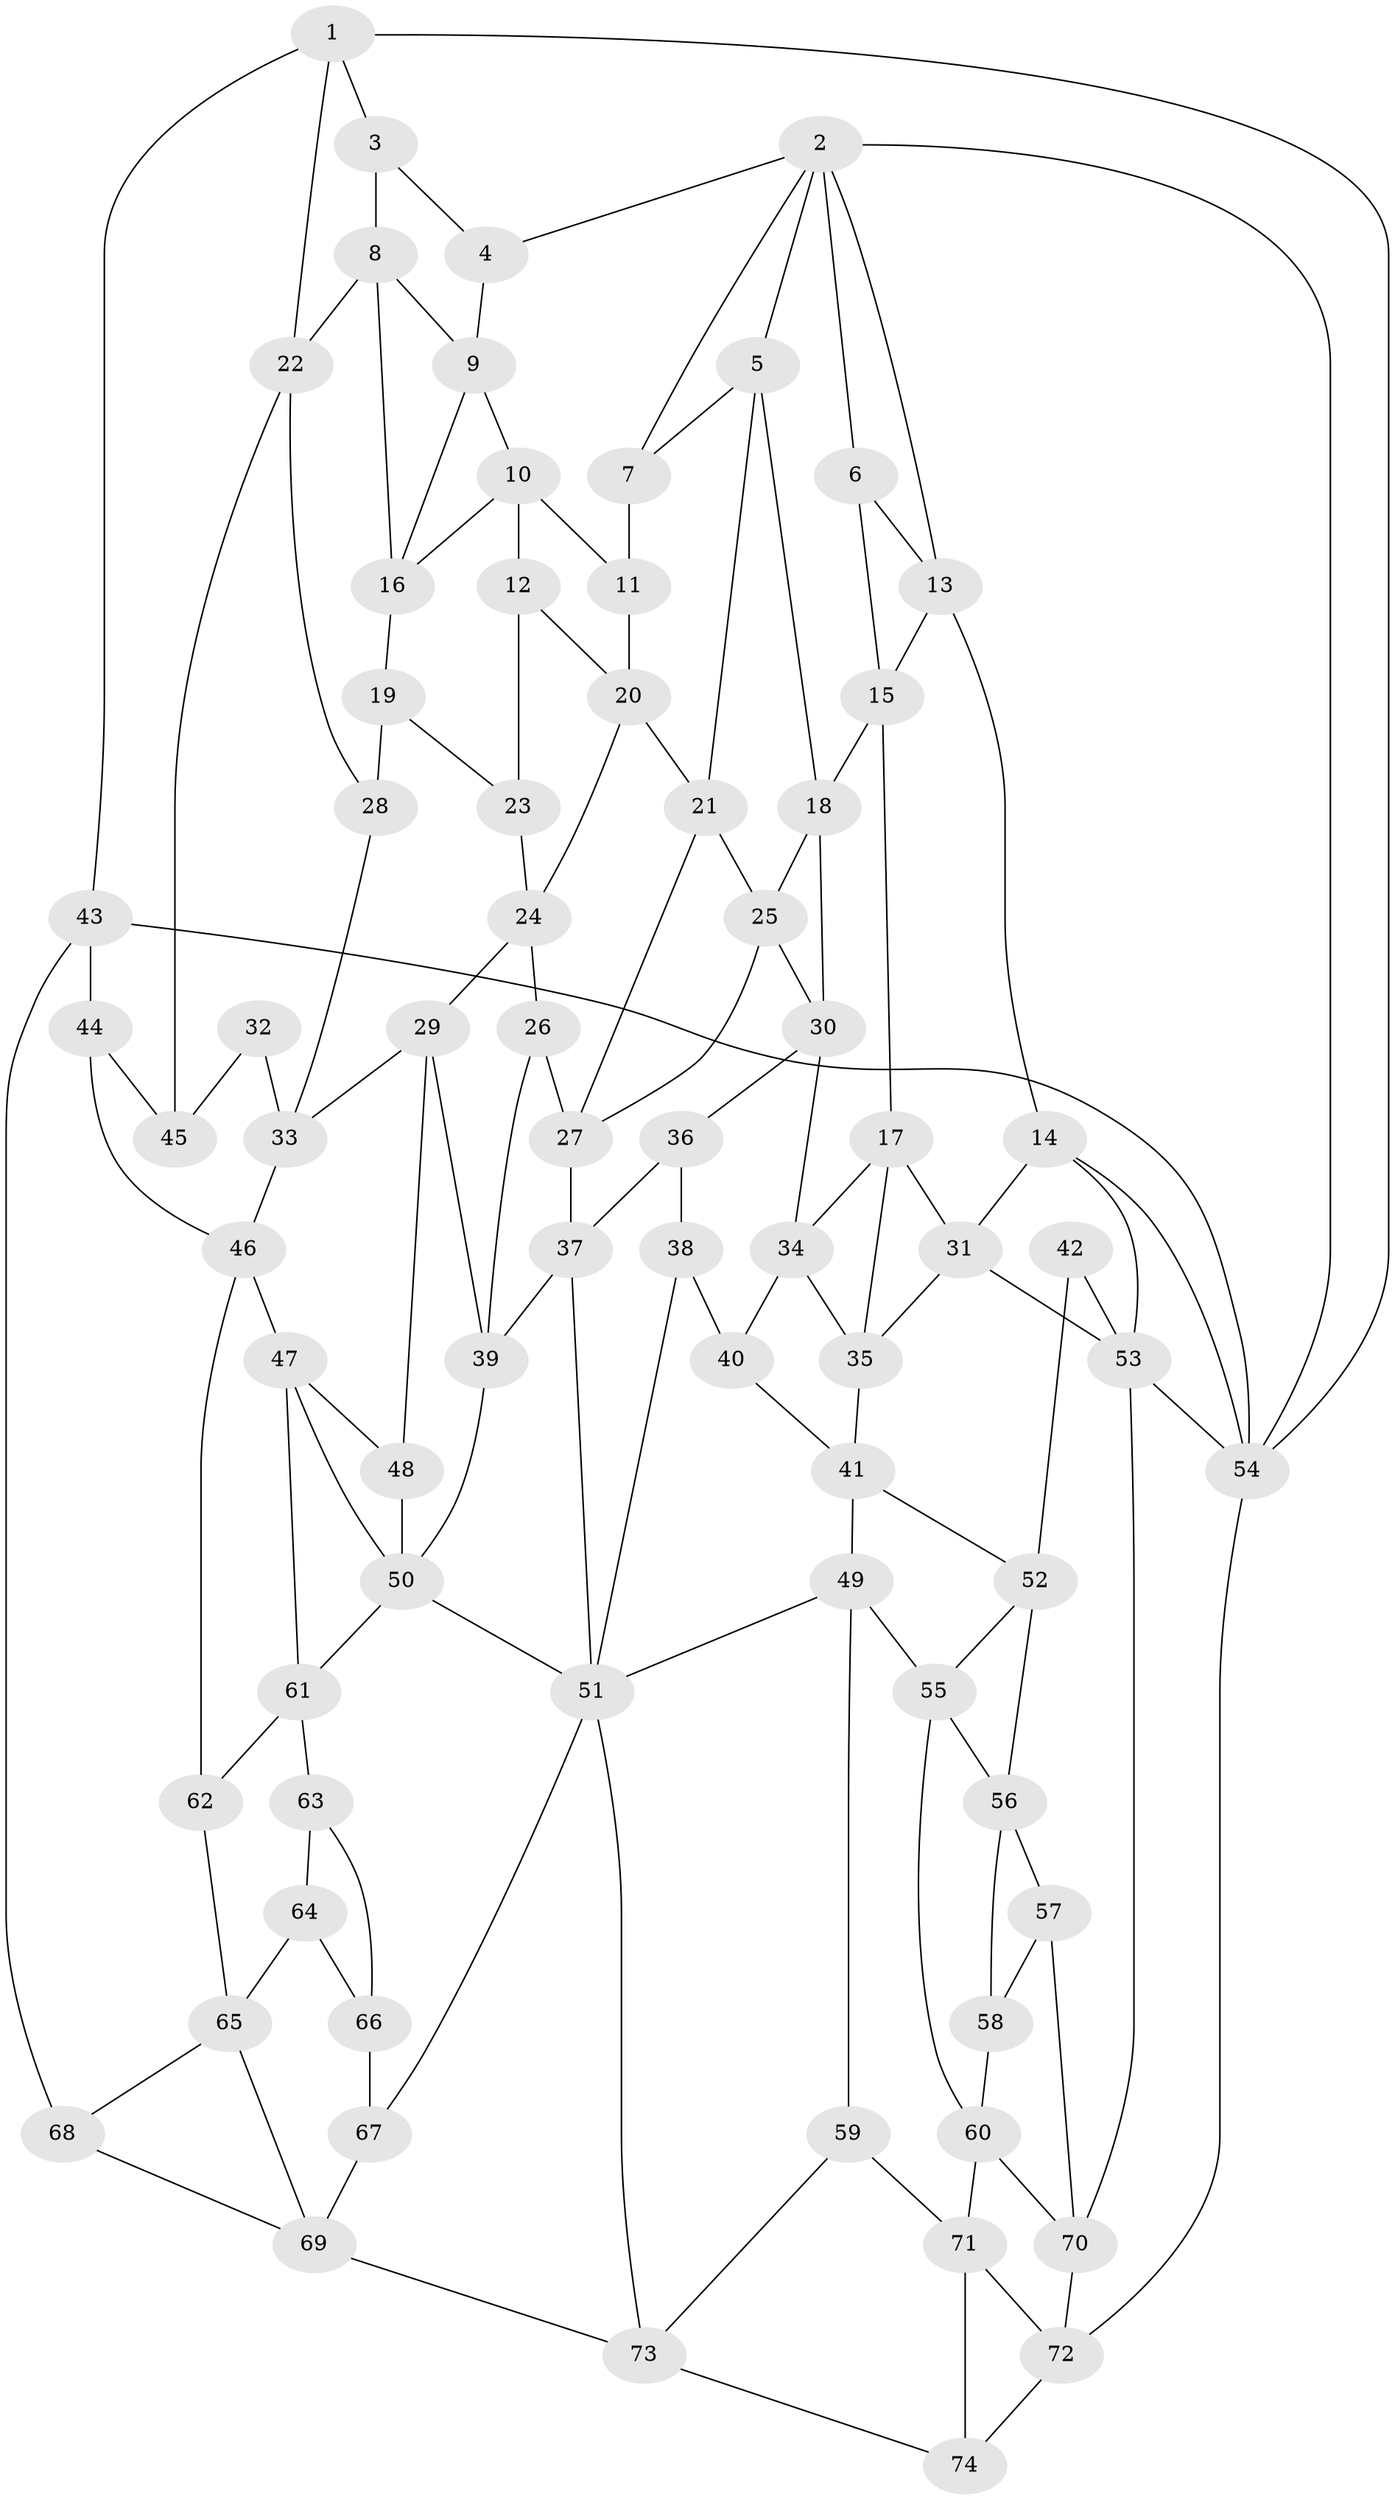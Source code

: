 // original degree distribution, {3: 0.013513513513513514, 6: 0.22297297297297297, 4: 0.23648648648648649, 5: 0.527027027027027}
// Generated by graph-tools (version 1.1) at 2025/27/03/09/25 03:27:14]
// undirected, 74 vertices, 137 edges
graph export_dot {
graph [start="1"]
  node [color=gray90,style=filled];
  1;
  2;
  3;
  4;
  5;
  6;
  7;
  8;
  9;
  10;
  11;
  12;
  13;
  14;
  15;
  16;
  17;
  18;
  19;
  20;
  21;
  22;
  23;
  24;
  25;
  26;
  27;
  28;
  29;
  30;
  31;
  32;
  33;
  34;
  35;
  36;
  37;
  38;
  39;
  40;
  41;
  42;
  43;
  44;
  45;
  46;
  47;
  48;
  49;
  50;
  51;
  52;
  53;
  54;
  55;
  56;
  57;
  58;
  59;
  60;
  61;
  62;
  63;
  64;
  65;
  66;
  67;
  68;
  69;
  70;
  71;
  72;
  73;
  74;
  1 -- 3 [weight=1.0];
  1 -- 22 [weight=1.0];
  1 -- 43 [weight=1.0];
  1 -- 54 [weight=1.0];
  2 -- 4 [weight=1.0];
  2 -- 5 [weight=1.0];
  2 -- 6 [weight=1.0];
  2 -- 7 [weight=1.0];
  2 -- 13 [weight=1.0];
  2 -- 54 [weight=1.0];
  3 -- 4 [weight=1.0];
  3 -- 8 [weight=1.0];
  4 -- 9 [weight=1.0];
  5 -- 7 [weight=1.0];
  5 -- 18 [weight=1.0];
  5 -- 21 [weight=1.0];
  6 -- 13 [weight=1.0];
  6 -- 15 [weight=1.0];
  7 -- 11 [weight=2.0];
  8 -- 9 [weight=1.0];
  8 -- 16 [weight=1.0];
  8 -- 22 [weight=1.0];
  9 -- 10 [weight=1.0];
  9 -- 16 [weight=1.0];
  10 -- 11 [weight=1.0];
  10 -- 12 [weight=1.0];
  10 -- 16 [weight=1.0];
  11 -- 20 [weight=1.0];
  12 -- 20 [weight=1.0];
  12 -- 23 [weight=2.0];
  13 -- 14 [weight=1.0];
  13 -- 15 [weight=1.0];
  14 -- 31 [weight=1.0];
  14 -- 53 [weight=1.0];
  14 -- 54 [weight=1.0];
  15 -- 17 [weight=1.0];
  15 -- 18 [weight=1.0];
  16 -- 19 [weight=1.0];
  17 -- 31 [weight=1.0];
  17 -- 34 [weight=1.0];
  17 -- 35 [weight=1.0];
  18 -- 25 [weight=1.0];
  18 -- 30 [weight=1.0];
  19 -- 23 [weight=1.0];
  19 -- 28 [weight=2.0];
  20 -- 21 [weight=1.0];
  20 -- 24 [weight=1.0];
  21 -- 25 [weight=1.0];
  21 -- 27 [weight=1.0];
  22 -- 28 [weight=1.0];
  22 -- 45 [weight=1.0];
  23 -- 24 [weight=1.0];
  24 -- 26 [weight=1.0];
  24 -- 29 [weight=1.0];
  25 -- 27 [weight=1.0];
  25 -- 30 [weight=1.0];
  26 -- 27 [weight=1.0];
  26 -- 39 [weight=1.0];
  27 -- 37 [weight=1.0];
  28 -- 33 [weight=1.0];
  29 -- 33 [weight=1.0];
  29 -- 39 [weight=1.0];
  29 -- 48 [weight=1.0];
  30 -- 34 [weight=1.0];
  30 -- 36 [weight=1.0];
  31 -- 35 [weight=1.0];
  31 -- 53 [weight=1.0];
  32 -- 33 [weight=1.0];
  32 -- 45 [weight=2.0];
  33 -- 46 [weight=1.0];
  34 -- 35 [weight=1.0];
  34 -- 40 [weight=1.0];
  35 -- 41 [weight=1.0];
  36 -- 37 [weight=1.0];
  36 -- 38 [weight=1.0];
  37 -- 39 [weight=1.0];
  37 -- 51 [weight=1.0];
  38 -- 40 [weight=2.0];
  38 -- 51 [weight=1.0];
  39 -- 50 [weight=1.0];
  40 -- 41 [weight=1.0];
  41 -- 49 [weight=1.0];
  41 -- 52 [weight=1.0];
  42 -- 52 [weight=3.0];
  42 -- 53 [weight=1.0];
  43 -- 44 [weight=1.0];
  43 -- 54 [weight=1.0];
  43 -- 68 [weight=2.0];
  44 -- 45 [weight=1.0];
  44 -- 46 [weight=1.0];
  46 -- 47 [weight=1.0];
  46 -- 62 [weight=1.0];
  47 -- 48 [weight=1.0];
  47 -- 50 [weight=1.0];
  47 -- 61 [weight=1.0];
  48 -- 50 [weight=2.0];
  49 -- 51 [weight=1.0];
  49 -- 55 [weight=1.0];
  49 -- 59 [weight=1.0];
  50 -- 51 [weight=1.0];
  50 -- 61 [weight=1.0];
  51 -- 67 [weight=1.0];
  51 -- 73 [weight=1.0];
  52 -- 55 [weight=1.0];
  52 -- 56 [weight=1.0];
  53 -- 54 [weight=1.0];
  53 -- 70 [weight=1.0];
  54 -- 72 [weight=1.0];
  55 -- 56 [weight=1.0];
  55 -- 60 [weight=1.0];
  56 -- 57 [weight=1.0];
  56 -- 58 [weight=1.0];
  57 -- 58 [weight=2.0];
  57 -- 70 [weight=1.0];
  58 -- 60 [weight=1.0];
  59 -- 71 [weight=1.0];
  59 -- 73 [weight=1.0];
  60 -- 70 [weight=1.0];
  60 -- 71 [weight=1.0];
  61 -- 62 [weight=1.0];
  61 -- 63 [weight=1.0];
  62 -- 65 [weight=1.0];
  63 -- 64 [weight=2.0];
  63 -- 66 [weight=1.0];
  64 -- 65 [weight=1.0];
  64 -- 66 [weight=1.0];
  65 -- 68 [weight=1.0];
  65 -- 69 [weight=1.0];
  66 -- 67 [weight=2.0];
  67 -- 69 [weight=1.0];
  68 -- 69 [weight=1.0];
  69 -- 73 [weight=1.0];
  70 -- 72 [weight=1.0];
  71 -- 72 [weight=1.0];
  71 -- 74 [weight=1.0];
  72 -- 74 [weight=1.0];
  73 -- 74 [weight=1.0];
}
